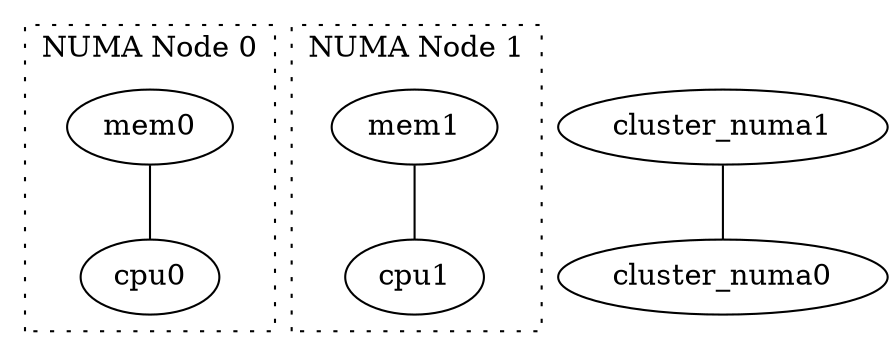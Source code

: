 graph G {

    //ratio=fill;
    //ranksep=1.5;
    nodesep=0.25;

    subgraph cluster_numa0 { label="NUMA Node 0";
        mem0;
        cpu0;
        graph[style=dotted];
    }

    subgraph cluster_numa1 { label="NUMA Node 1";
        mem1;
        cpu1;
        graph[style=dotted];
    }

    mem0 -- cpu0;
    mem1 -- cpu1;

    cluster_numa1 -- cluster_numa0;
}